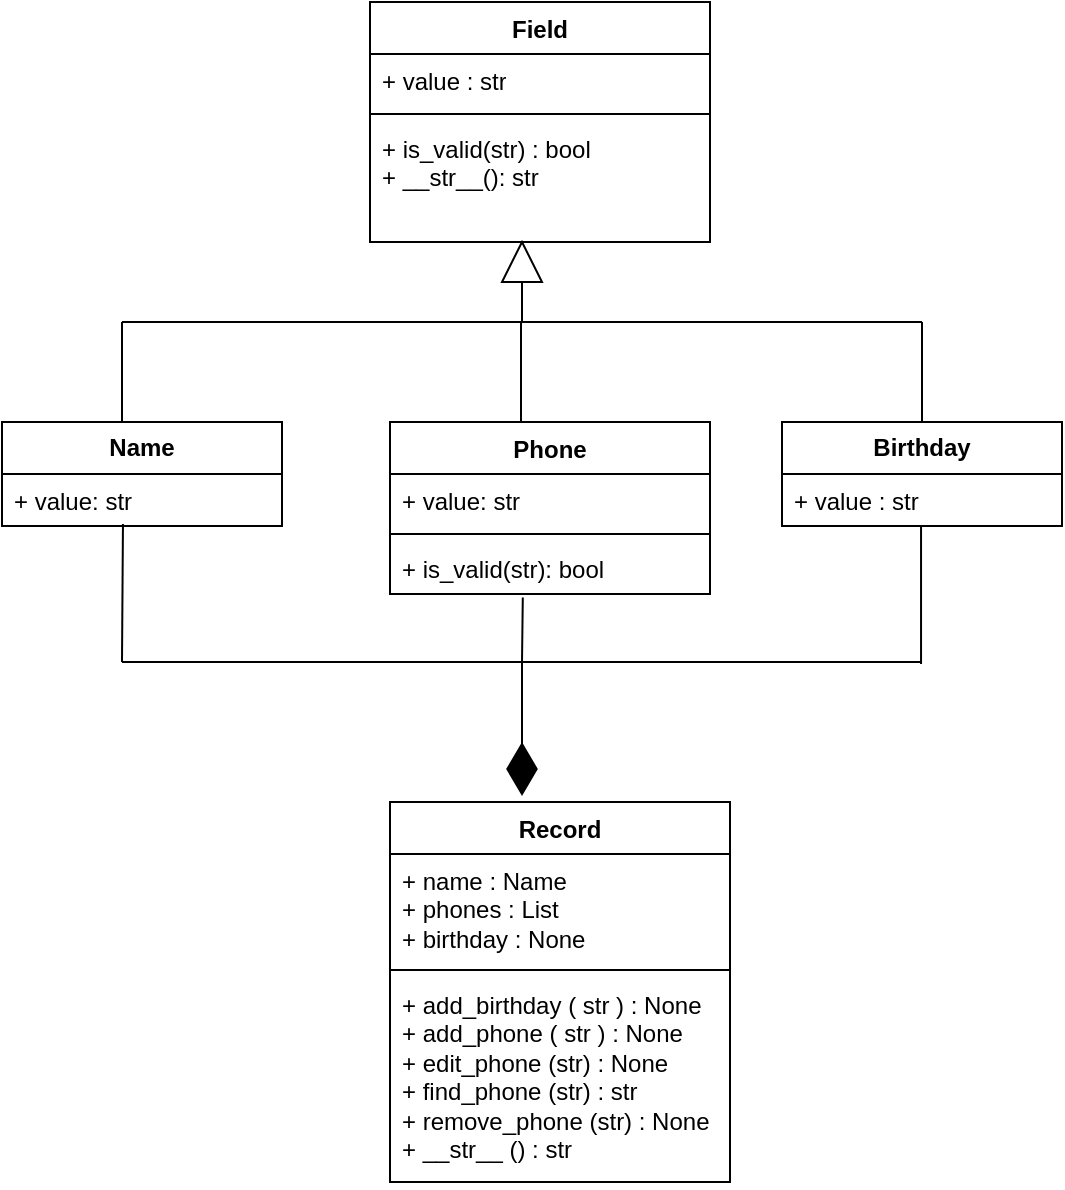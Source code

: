 <mxfile version="26.2.14">
  <diagram id="C5RBs43oDa-KdzZeNtuy" name="Page-1">
    <mxGraphModel dx="1104" dy="593" grid="1" gridSize="10" guides="1" tooltips="1" connect="1" arrows="1" fold="1" page="1" pageScale="1" pageWidth="827" pageHeight="1169" math="0" shadow="0">
      <root>
        <mxCell id="WIyWlLk6GJQsqaUBKTNV-0" />
        <mxCell id="WIyWlLk6GJQsqaUBKTNV-1" parent="WIyWlLk6GJQsqaUBKTNV-0" />
        <mxCell id="WHMmtb4SRSdps2yocvFq-9" value="Field" style="swimlane;fontStyle=1;align=center;verticalAlign=top;childLayout=stackLayout;horizontal=1;startSize=26;horizontalStack=0;resizeParent=1;resizeParentMax=0;resizeLast=0;collapsible=1;marginBottom=0;whiteSpace=wrap;html=1;" vertex="1" parent="WIyWlLk6GJQsqaUBKTNV-1">
          <mxGeometry x="244" y="40" width="170" height="120" as="geometry" />
        </mxCell>
        <mxCell id="WHMmtb4SRSdps2yocvFq-10" value="+ value : str" style="text;strokeColor=none;fillColor=none;align=left;verticalAlign=top;spacingLeft=4;spacingRight=4;overflow=hidden;rotatable=0;points=[[0,0.5],[1,0.5]];portConstraint=eastwest;whiteSpace=wrap;html=1;" vertex="1" parent="WHMmtb4SRSdps2yocvFq-9">
          <mxGeometry y="26" width="170" height="26" as="geometry" />
        </mxCell>
        <mxCell id="WHMmtb4SRSdps2yocvFq-11" value="" style="line;strokeWidth=1;fillColor=none;align=left;verticalAlign=middle;spacingTop=-1;spacingLeft=3;spacingRight=3;rotatable=0;labelPosition=right;points=[];portConstraint=eastwest;strokeColor=inherit;" vertex="1" parent="WHMmtb4SRSdps2yocvFq-9">
          <mxGeometry y="52" width="170" height="8" as="geometry" />
        </mxCell>
        <mxCell id="WHMmtb4SRSdps2yocvFq-12" value="+ is_valid(str) : bool&lt;div&gt;+ __str__(): str&lt;/div&gt;&lt;div&gt;&lt;br&gt;&lt;div&gt;&lt;br&gt;&lt;/div&gt;&lt;/div&gt;" style="text;strokeColor=none;fillColor=none;align=left;verticalAlign=top;spacingLeft=4;spacingRight=4;overflow=hidden;rotatable=0;points=[[0,0.5],[1,0.5]];portConstraint=eastwest;whiteSpace=wrap;html=1;" vertex="1" parent="WHMmtb4SRSdps2yocvFq-9">
          <mxGeometry y="60" width="170" height="60" as="geometry" />
        </mxCell>
        <mxCell id="WHMmtb4SRSdps2yocvFq-59" value="" style="endArrow=none;html=1;rounded=0;elbow=vertical;entryX=0;entryY=0.5;entryDx=0;entryDy=0;entryPerimeter=0;" edge="1" parent="WHMmtb4SRSdps2yocvFq-9" target="WHMmtb4SRSdps2yocvFq-54">
          <mxGeometry width="50" height="50" relative="1" as="geometry">
            <mxPoint x="76" y="160" as="sourcePoint" />
            <mxPoint x="76" y="110" as="targetPoint" />
          </mxGeometry>
        </mxCell>
        <mxCell id="WHMmtb4SRSdps2yocvFq-33" value="&lt;b&gt;Name&lt;/b&gt;" style="swimlane;fontStyle=0;childLayout=stackLayout;horizontal=1;startSize=26;fillColor=none;horizontalStack=0;resizeParent=1;resizeParentMax=0;resizeLast=0;collapsible=1;marginBottom=0;whiteSpace=wrap;html=1;" vertex="1" parent="WIyWlLk6GJQsqaUBKTNV-1">
          <mxGeometry x="60" y="250" width="140" height="52" as="geometry" />
        </mxCell>
        <mxCell id="WHMmtb4SRSdps2yocvFq-34" value="+ value: str" style="text;strokeColor=none;fillColor=none;align=left;verticalAlign=top;spacingLeft=4;spacingRight=4;overflow=hidden;rotatable=0;points=[[0,0.5],[1,0.5]];portConstraint=eastwest;whiteSpace=wrap;html=1;" vertex="1" parent="WHMmtb4SRSdps2yocvFq-33">
          <mxGeometry y="26" width="140" height="26" as="geometry" />
        </mxCell>
        <mxCell id="WHMmtb4SRSdps2yocvFq-37" value="Phone" style="swimlane;fontStyle=1;align=center;verticalAlign=top;childLayout=stackLayout;horizontal=1;startSize=26;horizontalStack=0;resizeParent=1;resizeParentMax=0;resizeLast=0;collapsible=1;marginBottom=0;whiteSpace=wrap;html=1;" vertex="1" parent="WIyWlLk6GJQsqaUBKTNV-1">
          <mxGeometry x="254" y="250" width="160" height="86" as="geometry" />
        </mxCell>
        <mxCell id="WHMmtb4SRSdps2yocvFq-38" value="+ value: str" style="text;strokeColor=none;fillColor=none;align=left;verticalAlign=top;spacingLeft=4;spacingRight=4;overflow=hidden;rotatable=0;points=[[0,0.5],[1,0.5]];portConstraint=eastwest;whiteSpace=wrap;html=1;" vertex="1" parent="WHMmtb4SRSdps2yocvFq-37">
          <mxGeometry y="26" width="160" height="26" as="geometry" />
        </mxCell>
        <mxCell id="WHMmtb4SRSdps2yocvFq-39" value="" style="line;strokeWidth=1;fillColor=none;align=left;verticalAlign=middle;spacingTop=-1;spacingLeft=3;spacingRight=3;rotatable=0;labelPosition=right;points=[];portConstraint=eastwest;strokeColor=inherit;" vertex="1" parent="WHMmtb4SRSdps2yocvFq-37">
          <mxGeometry y="52" width="160" height="8" as="geometry" />
        </mxCell>
        <mxCell id="WHMmtb4SRSdps2yocvFq-72" value="" style="endArrow=none;html=1;rounded=0;elbow=vertical;entryX=0.415;entryY=1.069;entryDx=0;entryDy=0;entryPerimeter=0;" edge="1" parent="WHMmtb4SRSdps2yocvFq-37" target="WHMmtb4SRSdps2yocvFq-40">
          <mxGeometry width="50" height="50" relative="1" as="geometry">
            <mxPoint x="66" y="120" as="sourcePoint" />
            <mxPoint x="76" y="52" as="targetPoint" />
          </mxGeometry>
        </mxCell>
        <mxCell id="WHMmtb4SRSdps2yocvFq-40" value="+ is_valid(str): bool" style="text;strokeColor=none;fillColor=none;align=left;verticalAlign=top;spacingLeft=4;spacingRight=4;overflow=hidden;rotatable=0;points=[[0,0.5],[1,0.5]];portConstraint=eastwest;whiteSpace=wrap;html=1;" vertex="1" parent="WHMmtb4SRSdps2yocvFq-37">
          <mxGeometry y="60" width="160" height="26" as="geometry" />
        </mxCell>
        <mxCell id="WHMmtb4SRSdps2yocvFq-43" value="&lt;b&gt;Birthday&lt;/b&gt;" style="swimlane;fontStyle=0;childLayout=stackLayout;horizontal=1;startSize=26;fillColor=none;horizontalStack=0;resizeParent=1;resizeParentMax=0;resizeLast=0;collapsible=1;marginBottom=0;whiteSpace=wrap;html=1;" vertex="1" parent="WIyWlLk6GJQsqaUBKTNV-1">
          <mxGeometry x="450" y="250" width="140" height="52" as="geometry" />
        </mxCell>
        <mxCell id="WHMmtb4SRSdps2yocvFq-44" value="+ value : str&lt;span style=&quot;white-space: pre;&quot;&gt;&#x9;&lt;/span&gt;" style="text;strokeColor=none;fillColor=none;align=left;verticalAlign=top;spacingLeft=4;spacingRight=4;overflow=hidden;rotatable=0;points=[[0,0.5],[1,0.5]];portConstraint=eastwest;whiteSpace=wrap;html=1;" vertex="1" parent="WHMmtb4SRSdps2yocvFq-43">
          <mxGeometry y="26" width="140" height="26" as="geometry" />
        </mxCell>
        <mxCell id="WHMmtb4SRSdps2yocvFq-54" value="" style="html=1;shadow=0;dashed=0;align=center;verticalAlign=middle;shape=mxgraph.arrows2.arrow;dy=0.6;dx=40;direction=north;notch=0;" vertex="1" parent="WIyWlLk6GJQsqaUBKTNV-1">
          <mxGeometry x="310" y="160" width="20" height="20" as="geometry" />
        </mxCell>
        <mxCell id="WHMmtb4SRSdps2yocvFq-55" value="" style="endArrow=none;html=1;rounded=0;elbow=vertical;" edge="1" parent="WIyWlLk6GJQsqaUBKTNV-1">
          <mxGeometry width="50" height="50" relative="1" as="geometry">
            <mxPoint x="520" y="250" as="sourcePoint" />
            <mxPoint x="520" y="200" as="targetPoint" />
          </mxGeometry>
        </mxCell>
        <mxCell id="WHMmtb4SRSdps2yocvFq-56" value="" style="endArrow=none;html=1;rounded=0;elbow=vertical;" edge="1" parent="WIyWlLk6GJQsqaUBKTNV-1">
          <mxGeometry width="50" height="50" relative="1" as="geometry">
            <mxPoint x="319.5" y="250" as="sourcePoint" />
            <mxPoint x="319.5" y="200" as="targetPoint" />
          </mxGeometry>
        </mxCell>
        <mxCell id="WHMmtb4SRSdps2yocvFq-57" value="" style="endArrow=none;html=1;rounded=0;elbow=vertical;" edge="1" parent="WIyWlLk6GJQsqaUBKTNV-1">
          <mxGeometry width="50" height="50" relative="1" as="geometry">
            <mxPoint x="120" y="250" as="sourcePoint" />
            <mxPoint x="120" y="200" as="targetPoint" />
          </mxGeometry>
        </mxCell>
        <mxCell id="WHMmtb4SRSdps2yocvFq-58" value="" style="endArrow=none;html=1;rounded=0;elbow=vertical;" edge="1" parent="WIyWlLk6GJQsqaUBKTNV-1">
          <mxGeometry width="50" height="50" relative="1" as="geometry">
            <mxPoint x="120" y="200" as="sourcePoint" />
            <mxPoint x="520" y="200" as="targetPoint" />
          </mxGeometry>
        </mxCell>
        <mxCell id="WHMmtb4SRSdps2yocvFq-60" value="Record" style="swimlane;fontStyle=1;align=center;verticalAlign=top;childLayout=stackLayout;horizontal=1;startSize=26;horizontalStack=0;resizeParent=1;resizeParentMax=0;resizeLast=0;collapsible=1;marginBottom=0;whiteSpace=wrap;html=1;" vertex="1" parent="WIyWlLk6GJQsqaUBKTNV-1">
          <mxGeometry x="254" y="440" width="170" height="190" as="geometry" />
        </mxCell>
        <mxCell id="WHMmtb4SRSdps2yocvFq-61" value="+ name : Name&lt;div&gt;+ phones : List&lt;/div&gt;&lt;div&gt;+ birthday : None&lt;/div&gt;" style="text;strokeColor=none;fillColor=none;align=left;verticalAlign=top;spacingLeft=4;spacingRight=4;overflow=hidden;rotatable=0;points=[[0,0.5],[1,0.5]];portConstraint=eastwest;whiteSpace=wrap;html=1;" vertex="1" parent="WHMmtb4SRSdps2yocvFq-60">
          <mxGeometry y="26" width="170" height="54" as="geometry" />
        </mxCell>
        <mxCell id="WHMmtb4SRSdps2yocvFq-62" value="" style="line;strokeWidth=1;fillColor=none;align=left;verticalAlign=middle;spacingTop=-1;spacingLeft=3;spacingRight=3;rotatable=0;labelPosition=right;points=[];portConstraint=eastwest;strokeColor=inherit;" vertex="1" parent="WHMmtb4SRSdps2yocvFq-60">
          <mxGeometry y="80" width="170" height="8" as="geometry" />
        </mxCell>
        <mxCell id="WHMmtb4SRSdps2yocvFq-63" value="+ add_birthday ( str ) : None&amp;nbsp;&lt;div&gt;+ add_phone ( str ) : None&lt;/div&gt;&lt;div&gt;+ edit_phone (str) : None&lt;/div&gt;&lt;div&gt;+ find_phone (str) : str&lt;/div&gt;&lt;div&gt;+ remove_phone (str) : None&lt;/div&gt;&lt;div&gt;+ __str__ () : str&lt;/div&gt;&lt;div&gt;&lt;br&gt;&lt;/div&gt;&lt;div&gt;&lt;br&gt;&lt;/div&gt;" style="text;strokeColor=none;fillColor=none;align=left;verticalAlign=top;spacingLeft=4;spacingRight=4;overflow=hidden;rotatable=0;points=[[0,0.5],[1,0.5]];portConstraint=eastwest;whiteSpace=wrap;html=1;" vertex="1" parent="WHMmtb4SRSdps2yocvFq-60">
          <mxGeometry y="88" width="170" height="102" as="geometry" />
        </mxCell>
        <mxCell id="WHMmtb4SRSdps2yocvFq-64" value="" style="endArrow=diamondThin;endFill=1;endSize=24;html=1;rounded=0;elbow=vertical;" edge="1" parent="WIyWlLk6GJQsqaUBKTNV-1">
          <mxGeometry width="160" relative="1" as="geometry">
            <mxPoint x="320" y="370" as="sourcePoint" />
            <mxPoint x="320" y="437" as="targetPoint" />
          </mxGeometry>
        </mxCell>
        <mxCell id="WHMmtb4SRSdps2yocvFq-67" value="" style="endArrow=none;html=1;rounded=0;elbow=vertical;" edge="1" parent="WIyWlLk6GJQsqaUBKTNV-1">
          <mxGeometry width="50" height="50" relative="1" as="geometry">
            <mxPoint x="120" y="370" as="sourcePoint" />
            <mxPoint x="520" y="370" as="targetPoint" />
          </mxGeometry>
        </mxCell>
        <mxCell id="WHMmtb4SRSdps2yocvFq-70" value="" style="endArrow=none;html=1;rounded=0;elbow=vertical;entryX=0.432;entryY=0.96;entryDx=0;entryDy=0;entryPerimeter=0;" edge="1" parent="WIyWlLk6GJQsqaUBKTNV-1" target="WHMmtb4SRSdps2yocvFq-34">
          <mxGeometry width="50" height="50" relative="1" as="geometry">
            <mxPoint x="120" y="370" as="sourcePoint" />
            <mxPoint x="430" y="430" as="targetPoint" />
          </mxGeometry>
        </mxCell>
        <mxCell id="WHMmtb4SRSdps2yocvFq-71" value="" style="endArrow=none;html=1;rounded=0;elbow=vertical;entryX=0.432;entryY=0.96;entryDx=0;entryDy=0;entryPerimeter=0;" edge="1" parent="WIyWlLk6GJQsqaUBKTNV-1">
          <mxGeometry width="50" height="50" relative="1" as="geometry">
            <mxPoint x="519.52" y="371" as="sourcePoint" />
            <mxPoint x="519.52" y="302" as="targetPoint" />
          </mxGeometry>
        </mxCell>
      </root>
    </mxGraphModel>
  </diagram>
</mxfile>

